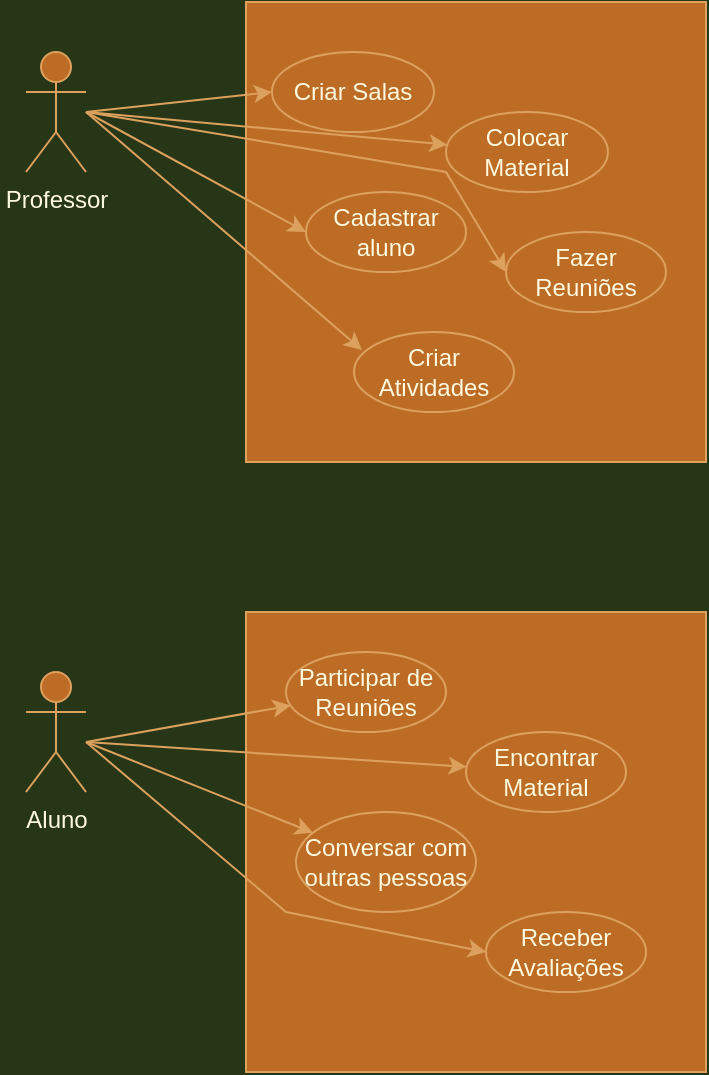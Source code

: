<mxfile version="16.6.5" type="github"><diagram id="QSzkgnH-Eo9MP62dM8UO" name="Page-1"><mxGraphModel dx="1422" dy="794" grid="1" gridSize="10" guides="1" tooltips="1" connect="1" arrows="1" fold="1" page="1" pageScale="1" pageWidth="827" pageHeight="1169" background="#283618" math="0" shadow="0"><root><mxCell id="0"/><mxCell id="1" parent="0"/><mxCell id="gGHKCZpGSDshvGc82DbG-2" style="edgeStyle=orthogonalEdgeStyle;rounded=0;orthogonalLoop=1;jettySize=auto;html=1;exitX=0.5;exitY=0.5;exitDx=0;exitDy=0;exitPerimeter=0;entryX=0.5;entryY=0.5;entryDx=0;entryDy=0;entryPerimeter=0;labelBackgroundColor=#283618;strokeColor=#DDA15E;fontColor=#FEFAE0;" parent="1" edge="1"><mxGeometry relative="1" as="geometry"><mxPoint x="245" y="90" as="targetPoint"/><mxPoint x="245" y="90" as="sourcePoint"/><Array as="points"/></mxGeometry></mxCell><mxCell id="gGHKCZpGSDshvGc82DbG-3" value="" style="whiteSpace=wrap;html=1;aspect=fixed;fillColor=#BC6C25;strokeColor=#DDA15E;fontColor=#FEFAE0;" parent="1" vertex="1"><mxGeometry x="360" y="25" width="230" height="230" as="geometry"/></mxCell><mxCell id="gGHKCZpGSDshvGc82DbG-4" value="Criar Salas" style="ellipse;whiteSpace=wrap;html=1;fillColor=#BC6C25;strokeColor=#DDA15E;fontColor=#FEFAE0;" parent="1" vertex="1"><mxGeometry x="373" y="50" width="81" height="40" as="geometry"/></mxCell><mxCell id="gGHKCZpGSDshvGc82DbG-9" value="Colocar Material" style="ellipse;whiteSpace=wrap;html=1;fillColor=#BC6C25;strokeColor=#DDA15E;fontColor=#FEFAE0;" parent="1" vertex="1"><mxGeometry x="460" y="80" width="81" height="40" as="geometry"/></mxCell><mxCell id="gGHKCZpGSDshvGc82DbG-10" value="Cadastrar aluno" style="ellipse;whiteSpace=wrap;html=1;fillColor=#BC6C25;strokeColor=#DDA15E;fontColor=#FEFAE0;" parent="1" vertex="1"><mxGeometry x="390" y="120" width="80" height="40" as="geometry"/></mxCell><mxCell id="gGHKCZpGSDshvGc82DbG-11" value="Fazer Reuniões" style="ellipse;whiteSpace=wrap;html=1;fillColor=#BC6C25;strokeColor=#DDA15E;fontColor=#FEFAE0;" parent="1" vertex="1"><mxGeometry x="490" y="140" width="80" height="40" as="geometry"/></mxCell><mxCell id="gGHKCZpGSDshvGc82DbG-12" value="Criar Atividades" style="ellipse;whiteSpace=wrap;html=1;fillColor=#BC6C25;strokeColor=#DDA15E;fontColor=#FEFAE0;" parent="1" vertex="1"><mxGeometry x="414" y="190" width="80" height="40" as="geometry"/></mxCell><mxCell id="gGHKCZpGSDshvGc82DbG-14" value="Professor" style="shape=umlActor;verticalLabelPosition=bottom;verticalAlign=top;html=1;outlineConnect=0;fillColor=#BC6C25;strokeColor=#DDA15E;fontColor=#FEFAE0;" parent="1" vertex="1"><mxGeometry x="250" y="50" width="30" height="60" as="geometry"/></mxCell><mxCell id="gGHKCZpGSDshvGc82DbG-16" value="Aluno" style="shape=umlActor;verticalLabelPosition=bottom;verticalAlign=top;html=1;outlineConnect=0;fillColor=#BC6C25;strokeColor=#DDA15E;fontColor=#FEFAE0;" parent="1" vertex="1"><mxGeometry x="250" y="360" width="30" height="60" as="geometry"/></mxCell><mxCell id="gGHKCZpGSDshvGc82DbG-17" value="" style="whiteSpace=wrap;html=1;aspect=fixed;fillColor=#BC6C25;strokeColor=#DDA15E;fontColor=#FEFAE0;" parent="1" vertex="1"><mxGeometry x="360" y="330" width="230" height="230" as="geometry"/></mxCell><mxCell id="gGHKCZpGSDshvGc82DbG-19" value="Participar de Reuniões" style="ellipse;whiteSpace=wrap;html=1;fillColor=#BC6C25;strokeColor=#DDA15E;fontColor=#FEFAE0;" parent="1" vertex="1"><mxGeometry x="380" y="350" width="80" height="40" as="geometry"/></mxCell><mxCell id="gGHKCZpGSDshvGc82DbG-20" value="Encontrar Material" style="ellipse;whiteSpace=wrap;html=1;fillColor=#BC6C25;strokeColor=#DDA15E;fontColor=#FEFAE0;" parent="1" vertex="1"><mxGeometry x="470" y="390" width="80" height="40" as="geometry"/></mxCell><mxCell id="gGHKCZpGSDshvGc82DbG-21" value="Conversar com outras pessoas" style="ellipse;whiteSpace=wrap;html=1;fillColor=#BC6C25;strokeColor=#DDA15E;fontColor=#FEFAE0;" parent="1" vertex="1"><mxGeometry x="385" y="430" width="90" height="50" as="geometry"/></mxCell><mxCell id="gGHKCZpGSDshvGc82DbG-22" value="Receber Avaliações" style="ellipse;whiteSpace=wrap;html=1;fillColor=#BC6C25;strokeColor=#DDA15E;fontColor=#FEFAE0;" parent="1" vertex="1"><mxGeometry x="480" y="480" width="80" height="40" as="geometry"/></mxCell><mxCell id="gGHKCZpGSDshvGc82DbG-25" value="" style="endArrow=classic;html=1;rounded=0;labelBackgroundColor=#283618;strokeColor=#DDA15E;fontColor=#FEFAE0;" parent="1" target="gGHKCZpGSDshvGc82DbG-19" edge="1"><mxGeometry width="50" height="50" relative="1" as="geometry"><mxPoint x="280" y="395" as="sourcePoint"/><mxPoint x="330" y="345" as="targetPoint"/></mxGeometry></mxCell><mxCell id="gGHKCZpGSDshvGc82DbG-26" value="" style="endArrow=classic;html=1;rounded=0;labelBackgroundColor=#283618;strokeColor=#DDA15E;fontColor=#FEFAE0;" parent="1" target="gGHKCZpGSDshvGc82DbG-20" edge="1"><mxGeometry width="50" height="50" relative="1" as="geometry"><mxPoint x="280" y="395" as="sourcePoint"/><mxPoint x="330" y="345" as="targetPoint"/></mxGeometry></mxCell><mxCell id="gGHKCZpGSDshvGc82DbG-27" value="" style="endArrow=classic;html=1;rounded=0;labelBackgroundColor=#283618;strokeColor=#DDA15E;fontColor=#FEFAE0;" parent="1" target="gGHKCZpGSDshvGc82DbG-21" edge="1"><mxGeometry width="50" height="50" relative="1" as="geometry"><mxPoint x="280" y="395" as="sourcePoint"/><mxPoint x="330" y="345" as="targetPoint"/></mxGeometry></mxCell><mxCell id="gGHKCZpGSDshvGc82DbG-28" value="" style="endArrow=classic;html=1;rounded=0;entryX=0;entryY=0.5;entryDx=0;entryDy=0;labelBackgroundColor=#283618;strokeColor=#DDA15E;fontColor=#FEFAE0;" parent="1" target="gGHKCZpGSDshvGc82DbG-22" edge="1"><mxGeometry width="50" height="50" relative="1" as="geometry"><mxPoint x="280" y="395" as="sourcePoint"/><mxPoint x="330" y="345" as="targetPoint"/><Array as="points"><mxPoint x="380" y="480"/></Array></mxGeometry></mxCell><mxCell id="gGHKCZpGSDshvGc82DbG-29" value="" style="endArrow=classic;html=1;rounded=0;entryX=0;entryY=0.5;entryDx=0;entryDy=0;labelBackgroundColor=#283618;strokeColor=#DDA15E;fontColor=#FEFAE0;" parent="1" target="gGHKCZpGSDshvGc82DbG-4" edge="1"><mxGeometry width="50" height="50" relative="1" as="geometry"><mxPoint x="280" y="80" as="sourcePoint"/><mxPoint x="330" y="30" as="targetPoint"/></mxGeometry></mxCell><mxCell id="gGHKCZpGSDshvGc82DbG-30" value="" style="endArrow=classic;html=1;rounded=0;entryX=0.05;entryY=0.225;entryDx=0;entryDy=0;entryPerimeter=0;labelBackgroundColor=#283618;strokeColor=#DDA15E;fontColor=#FEFAE0;" parent="1" target="gGHKCZpGSDshvGc82DbG-12" edge="1"><mxGeometry width="50" height="50" relative="1" as="geometry"><mxPoint x="280" y="80" as="sourcePoint"/><mxPoint x="330" y="30" as="targetPoint"/></mxGeometry></mxCell><mxCell id="gGHKCZpGSDshvGc82DbG-31" value="" style="endArrow=classic;html=1;rounded=0;entryX=0;entryY=0.5;entryDx=0;entryDy=0;labelBackgroundColor=#283618;strokeColor=#DDA15E;fontColor=#FEFAE0;" parent="1" target="gGHKCZpGSDshvGc82DbG-11" edge="1"><mxGeometry width="50" height="50" relative="1" as="geometry"><mxPoint x="280" y="80" as="sourcePoint"/><mxPoint x="330" y="30" as="targetPoint"/><Array as="points"><mxPoint x="460" y="110"/></Array></mxGeometry></mxCell><mxCell id="gGHKCZpGSDshvGc82DbG-32" value="" style="endArrow=classic;html=1;rounded=0;entryX=0;entryY=0.5;entryDx=0;entryDy=0;labelBackgroundColor=#283618;strokeColor=#DDA15E;fontColor=#FEFAE0;" parent="1" target="gGHKCZpGSDshvGc82DbG-10" edge="1"><mxGeometry width="50" height="50" relative="1" as="geometry"><mxPoint x="280" y="80" as="sourcePoint"/><mxPoint x="330" y="30" as="targetPoint"/></mxGeometry></mxCell><mxCell id="gGHKCZpGSDshvGc82DbG-33" value="" style="endArrow=classic;html=1;rounded=0;labelBackgroundColor=#283618;strokeColor=#DDA15E;fontColor=#FEFAE0;" parent="1" target="gGHKCZpGSDshvGc82DbG-9" edge="1"><mxGeometry width="50" height="50" relative="1" as="geometry"><mxPoint x="280" y="80" as="sourcePoint"/><mxPoint x="330" y="30" as="targetPoint"/></mxGeometry></mxCell></root></mxGraphModel></diagram></mxfile>